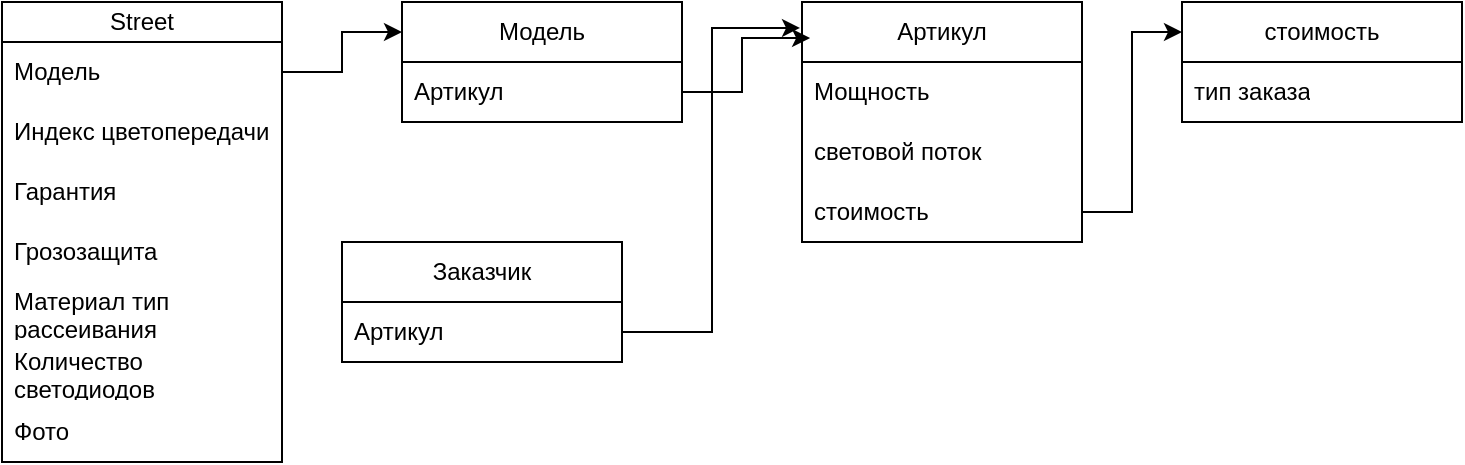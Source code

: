 <mxfile version="28.2.4">
  <diagram name="Страница — 1" id="TsI54QwjeJPFeCZirLI2">
    <mxGraphModel dx="1665" dy="823" grid="1" gridSize="10" guides="1" tooltips="1" connect="1" arrows="1" fold="1" page="1" pageScale="1" pageWidth="827" pageHeight="1169" math="0" shadow="0">
      <root>
        <mxCell id="0" />
        <mxCell id="1" parent="0" />
        <mxCell id="-x5cxk2olKUJqHR8dhol-26" value="Street" style="swimlane;fontStyle=0;childLayout=stackLayout;horizontal=1;startSize=20;horizontalStack=0;resizeParent=1;resizeParentMax=0;resizeLast=0;collapsible=1;marginBottom=0;whiteSpace=wrap;html=1;" parent="1" vertex="1">
          <mxGeometry x="50" y="340" width="140" height="230" as="geometry" />
        </mxCell>
        <mxCell id="-x5cxk2olKUJqHR8dhol-27" value="Модель" style="text;strokeColor=none;fillColor=none;align=left;verticalAlign=middle;spacingLeft=4;spacingRight=4;overflow=hidden;points=[[0,0.5],[1,0.5]];portConstraint=eastwest;rotatable=0;whiteSpace=wrap;html=1;" parent="-x5cxk2olKUJqHR8dhol-26" vertex="1">
          <mxGeometry y="20" width="140" height="30" as="geometry" />
        </mxCell>
        <mxCell id="-x5cxk2olKUJqHR8dhol-31" value="Индекс цветопередачи" style="text;strokeColor=none;fillColor=none;align=left;verticalAlign=middle;spacingLeft=4;spacingRight=4;overflow=hidden;points=[[0,0.5],[1,0.5]];portConstraint=eastwest;rotatable=0;whiteSpace=wrap;html=1;" parent="-x5cxk2olKUJqHR8dhol-26" vertex="1">
          <mxGeometry y="50" width="140" height="30" as="geometry" />
        </mxCell>
        <mxCell id="-x5cxk2olKUJqHR8dhol-32" value="Гарантия" style="text;strokeColor=none;fillColor=none;align=left;verticalAlign=middle;spacingLeft=4;spacingRight=4;overflow=hidden;points=[[0,0.5],[1,0.5]];portConstraint=eastwest;rotatable=0;whiteSpace=wrap;html=1;" parent="-x5cxk2olKUJqHR8dhol-26" vertex="1">
          <mxGeometry y="80" width="140" height="30" as="geometry" />
        </mxCell>
        <mxCell id="-x5cxk2olKUJqHR8dhol-33" value="Грозозащита" style="text;strokeColor=none;fillColor=none;align=left;verticalAlign=middle;spacingLeft=4;spacingRight=4;overflow=hidden;points=[[0,0.5],[1,0.5]];portConstraint=eastwest;rotatable=0;whiteSpace=wrap;html=1;" parent="-x5cxk2olKUJqHR8dhol-26" vertex="1">
          <mxGeometry y="110" width="140" height="30" as="geometry" />
        </mxCell>
        <mxCell id="-x5cxk2olKUJqHR8dhol-34" value="Материал тип рассеивания" style="text;strokeColor=none;fillColor=none;align=left;verticalAlign=middle;spacingLeft=4;spacingRight=4;overflow=hidden;points=[[0,0.5],[1,0.5]];portConstraint=eastwest;rotatable=0;whiteSpace=wrap;html=1;" parent="-x5cxk2olKUJqHR8dhol-26" vertex="1">
          <mxGeometry y="140" width="140" height="30" as="geometry" />
        </mxCell>
        <mxCell id="-x5cxk2olKUJqHR8dhol-35" value="Количество светодиодов" style="text;strokeColor=none;fillColor=none;align=left;verticalAlign=middle;spacingLeft=4;spacingRight=4;overflow=hidden;points=[[0,0.5],[1,0.5]];portConstraint=eastwest;rotatable=0;whiteSpace=wrap;html=1;" parent="-x5cxk2olKUJqHR8dhol-26" vertex="1">
          <mxGeometry y="170" width="140" height="30" as="geometry" />
        </mxCell>
        <mxCell id="YqT4pihxFZAE9TEV8UmL-1" value="Фото" style="text;strokeColor=none;fillColor=none;align=left;verticalAlign=middle;spacingLeft=4;spacingRight=4;overflow=hidden;points=[[0,0.5],[1,0.5]];portConstraint=eastwest;rotatable=0;whiteSpace=wrap;html=1;" vertex="1" parent="-x5cxk2olKUJqHR8dhol-26">
          <mxGeometry y="200" width="140" height="30" as="geometry" />
        </mxCell>
        <mxCell id="-x5cxk2olKUJqHR8dhol-37" value="Модель" style="swimlane;fontStyle=0;childLayout=stackLayout;horizontal=1;startSize=30;horizontalStack=0;resizeParent=1;resizeParentMax=0;resizeLast=0;collapsible=1;marginBottom=0;whiteSpace=wrap;html=1;" parent="1" vertex="1">
          <mxGeometry x="250" y="340" width="140" height="60" as="geometry" />
        </mxCell>
        <mxCell id="-x5cxk2olKUJqHR8dhol-38" value="Артикул" style="text;strokeColor=none;fillColor=none;align=left;verticalAlign=middle;spacingLeft=4;spacingRight=4;overflow=hidden;points=[[0,0.5],[1,0.5]];portConstraint=eastwest;rotatable=0;whiteSpace=wrap;html=1;" parent="-x5cxk2olKUJqHR8dhol-37" vertex="1">
          <mxGeometry y="30" width="140" height="30" as="geometry" />
        </mxCell>
        <mxCell id="-x5cxk2olKUJqHR8dhol-41" value="Артикул" style="swimlane;fontStyle=0;childLayout=stackLayout;horizontal=1;startSize=30;horizontalStack=0;resizeParent=1;resizeParentMax=0;resizeLast=0;collapsible=1;marginBottom=0;whiteSpace=wrap;html=1;" parent="1" vertex="1">
          <mxGeometry x="450" y="340" width="140" height="120" as="geometry" />
        </mxCell>
        <mxCell id="-x5cxk2olKUJqHR8dhol-42" value="Мощность" style="text;strokeColor=none;fillColor=none;align=left;verticalAlign=middle;spacingLeft=4;spacingRight=4;overflow=hidden;points=[[0,0.5],[1,0.5]];portConstraint=eastwest;rotatable=0;whiteSpace=wrap;html=1;" parent="-x5cxk2olKUJqHR8dhol-41" vertex="1">
          <mxGeometry y="30" width="140" height="30" as="geometry" />
        </mxCell>
        <mxCell id="-x5cxk2olKUJqHR8dhol-43" value="световой поток" style="text;strokeColor=none;fillColor=none;align=left;verticalAlign=middle;spacingLeft=4;spacingRight=4;overflow=hidden;points=[[0,0.5],[1,0.5]];portConstraint=eastwest;rotatable=0;whiteSpace=wrap;html=1;" parent="-x5cxk2olKUJqHR8dhol-41" vertex="1">
          <mxGeometry y="60" width="140" height="30" as="geometry" />
        </mxCell>
        <mxCell id="-x5cxk2olKUJqHR8dhol-44" value="стоимость" style="text;strokeColor=none;fillColor=none;align=left;verticalAlign=middle;spacingLeft=4;spacingRight=4;overflow=hidden;points=[[0,0.5],[1,0.5]];portConstraint=eastwest;rotatable=0;whiteSpace=wrap;html=1;" parent="-x5cxk2olKUJqHR8dhol-41" vertex="1">
          <mxGeometry y="90" width="140" height="30" as="geometry" />
        </mxCell>
        <mxCell id="-x5cxk2olKUJqHR8dhol-45" value="стоимость" style="swimlane;fontStyle=0;childLayout=stackLayout;horizontal=1;startSize=30;horizontalStack=0;resizeParent=1;resizeParentMax=0;resizeLast=0;collapsible=1;marginBottom=0;whiteSpace=wrap;html=1;" parent="1" vertex="1">
          <mxGeometry x="640" y="340" width="140" height="60" as="geometry" />
        </mxCell>
        <mxCell id="-x5cxk2olKUJqHR8dhol-46" value="тип заказа" style="text;strokeColor=none;fillColor=none;align=left;verticalAlign=middle;spacingLeft=4;spacingRight=4;overflow=hidden;points=[[0,0.5],[1,0.5]];portConstraint=eastwest;rotatable=0;whiteSpace=wrap;html=1;" parent="-x5cxk2olKUJqHR8dhol-45" vertex="1">
          <mxGeometry y="30" width="140" height="30" as="geometry" />
        </mxCell>
        <mxCell id="-x5cxk2olKUJqHR8dhol-50" style="edgeStyle=orthogonalEdgeStyle;rounded=0;orthogonalLoop=1;jettySize=auto;html=1;entryX=0;entryY=0.25;entryDx=0;entryDy=0;" parent="1" source="-x5cxk2olKUJqHR8dhol-27" target="-x5cxk2olKUJqHR8dhol-37" edge="1">
          <mxGeometry relative="1" as="geometry" />
        </mxCell>
        <mxCell id="-x5cxk2olKUJqHR8dhol-51" style="edgeStyle=orthogonalEdgeStyle;rounded=0;orthogonalLoop=1;jettySize=auto;html=1;entryX=0.029;entryY=0.15;entryDx=0;entryDy=0;entryPerimeter=0;" parent="1" source="-x5cxk2olKUJqHR8dhol-38" target="-x5cxk2olKUJqHR8dhol-41" edge="1">
          <mxGeometry relative="1" as="geometry" />
        </mxCell>
        <mxCell id="-x5cxk2olKUJqHR8dhol-52" style="edgeStyle=orthogonalEdgeStyle;rounded=0;orthogonalLoop=1;jettySize=auto;html=1;entryX=0;entryY=0.25;entryDx=0;entryDy=0;" parent="1" source="-x5cxk2olKUJqHR8dhol-44" target="-x5cxk2olKUJqHR8dhol-45" edge="1">
          <mxGeometry relative="1" as="geometry" />
        </mxCell>
        <mxCell id="-x5cxk2olKUJqHR8dhol-53" value="Заказчик" style="swimlane;fontStyle=0;childLayout=stackLayout;horizontal=1;startSize=30;horizontalStack=0;resizeParent=1;resizeParentMax=0;resizeLast=0;collapsible=1;marginBottom=0;whiteSpace=wrap;html=1;" parent="1" vertex="1">
          <mxGeometry x="220" y="460" width="140" height="60" as="geometry" />
        </mxCell>
        <mxCell id="-x5cxk2olKUJqHR8dhol-56" value="Артикул" style="text;strokeColor=none;fillColor=none;align=left;verticalAlign=middle;spacingLeft=4;spacingRight=4;overflow=hidden;points=[[0,0.5],[1,0.5]];portConstraint=eastwest;rotatable=0;whiteSpace=wrap;html=1;" parent="-x5cxk2olKUJqHR8dhol-53" vertex="1">
          <mxGeometry y="30" width="140" height="30" as="geometry" />
        </mxCell>
        <mxCell id="-x5cxk2olKUJqHR8dhol-59" style="edgeStyle=orthogonalEdgeStyle;rounded=0;orthogonalLoop=1;jettySize=auto;html=1;entryX=-0.007;entryY=0.108;entryDx=0;entryDy=0;entryPerimeter=0;" parent="1" source="-x5cxk2olKUJqHR8dhol-56" target="-x5cxk2olKUJqHR8dhol-41" edge="1">
          <mxGeometry relative="1" as="geometry" />
        </mxCell>
      </root>
    </mxGraphModel>
  </diagram>
</mxfile>
